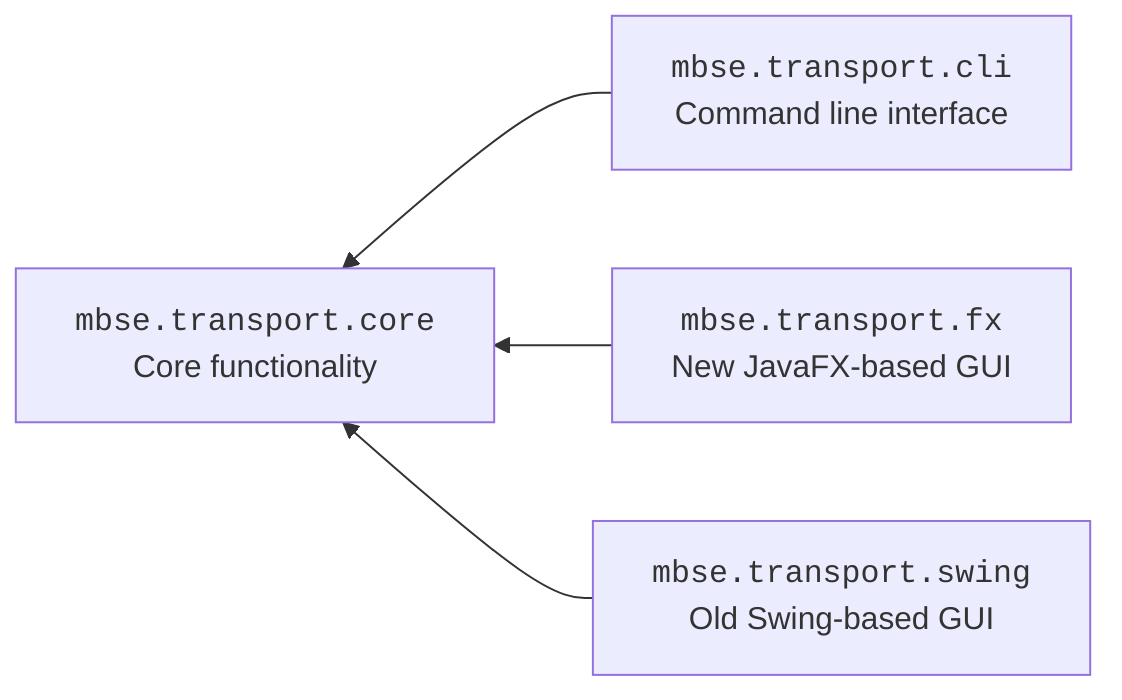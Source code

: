 flowchart RL
    
    core["<code>mbse.transport.core</code><br/>Core functionality"]
    cli["<code>mbse.transport.cli</code><br/>Command line interface"]
    fx["<code>mbse.transport.fx</code><br/>New JavaFX-based GUI"]
    swing["<code>mbse.transport.swing</code><br/>Old Swing-based GUI"]

    cli --> core
    fx --> core
    swing --> core